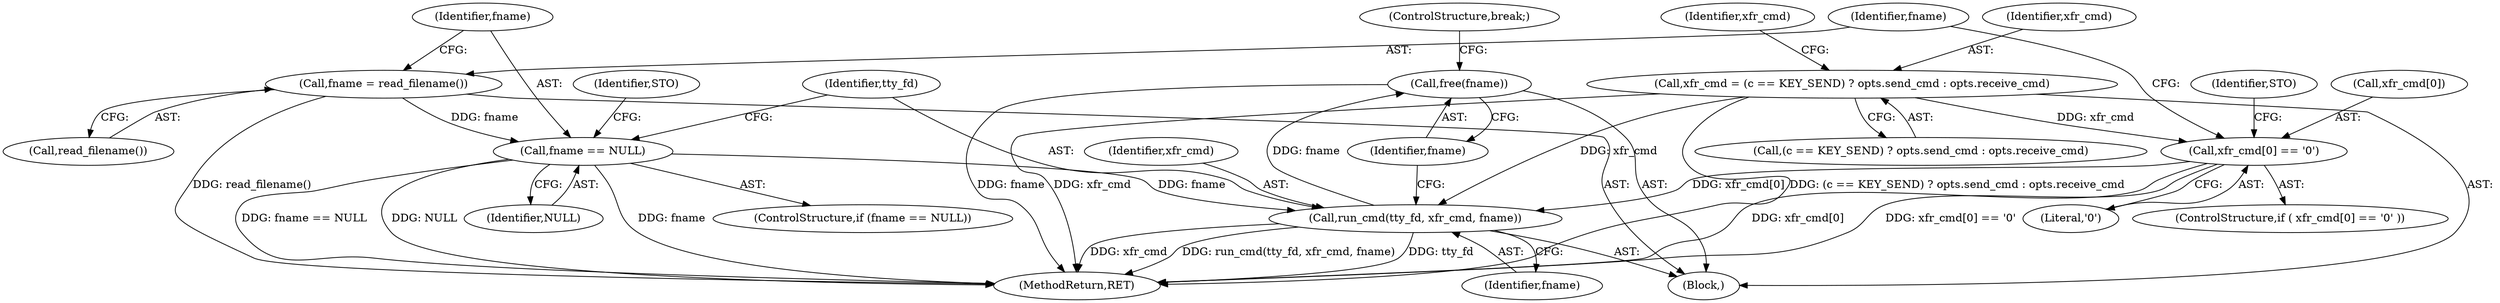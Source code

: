 digraph "0_picocom_1ebc60b20fbe9a02436d5cbbf8951714e749ddb1@API" {
"1000466" [label="(Call,free(fname))"];
"1000462" [label="(Call,run_cmd(tty_fd, xfr_cmd, fname))"];
"1000427" [label="(Call,xfr_cmd = (c == KEY_SEND) ? opts.send_cmd : opts.receive_cmd)"];
"1000440" [label="(Call,xfr_cmd[0] == '\0')"];
"1000454" [label="(Call,fname == NULL)"];
"1000450" [label="(Call,fname = read_filename())"];
"1000442" [label="(Identifier,xfr_cmd)"];
"1000452" [label="(Call,read_filename())"];
"1000467" [label="(Identifier,fname)"];
"1000444" [label="(Literal,'\0')"];
"1000468" [label="(ControlStructure,break;)"];
"1000116" [label="(Block,)"];
"1000466" [label="(Call,free(fname))"];
"1000441" [label="(Call,xfr_cmd[0])"];
"1000439" [label="(ControlStructure,if ( xfr_cmd[0] == '\0' ))"];
"1000459" [label="(Identifier,STO)"];
"1000454" [label="(Call,fname == NULL)"];
"1000427" [label="(Call,xfr_cmd = (c == KEY_SEND) ? opts.send_cmd : opts.receive_cmd)"];
"1000450" [label="(Call,fname = read_filename())"];
"1000480" [label="(MethodReturn,RET)"];
"1000456" [label="(Identifier,NULL)"];
"1000451" [label="(Identifier,fname)"];
"1000465" [label="(Identifier,fname)"];
"1000447" [label="(Identifier,STO)"];
"1000462" [label="(Call,run_cmd(tty_fd, xfr_cmd, fname))"];
"1000440" [label="(Call,xfr_cmd[0] == '\0')"];
"1000429" [label="(Call,(c == KEY_SEND) ? opts.send_cmd : opts.receive_cmd)"];
"1000428" [label="(Identifier,xfr_cmd)"];
"1000455" [label="(Identifier,fname)"];
"1000453" [label="(ControlStructure,if (fname == NULL))"];
"1000464" [label="(Identifier,xfr_cmd)"];
"1000463" [label="(Identifier,tty_fd)"];
"1000466" -> "1000116"  [label="AST: "];
"1000466" -> "1000467"  [label="CFG: "];
"1000467" -> "1000466"  [label="AST: "];
"1000468" -> "1000466"  [label="CFG: "];
"1000466" -> "1000480"  [label="DDG: fname"];
"1000462" -> "1000466"  [label="DDG: fname"];
"1000462" -> "1000116"  [label="AST: "];
"1000462" -> "1000465"  [label="CFG: "];
"1000463" -> "1000462"  [label="AST: "];
"1000464" -> "1000462"  [label="AST: "];
"1000465" -> "1000462"  [label="AST: "];
"1000467" -> "1000462"  [label="CFG: "];
"1000462" -> "1000480"  [label="DDG: tty_fd"];
"1000462" -> "1000480"  [label="DDG: xfr_cmd"];
"1000462" -> "1000480"  [label="DDG: run_cmd(tty_fd, xfr_cmd, fname)"];
"1000427" -> "1000462"  [label="DDG: xfr_cmd"];
"1000440" -> "1000462"  [label="DDG: xfr_cmd[0]"];
"1000454" -> "1000462"  [label="DDG: fname"];
"1000427" -> "1000116"  [label="AST: "];
"1000427" -> "1000429"  [label="CFG: "];
"1000428" -> "1000427"  [label="AST: "];
"1000429" -> "1000427"  [label="AST: "];
"1000442" -> "1000427"  [label="CFG: "];
"1000427" -> "1000480"  [label="DDG: xfr_cmd"];
"1000427" -> "1000480"  [label="DDG: (c == KEY_SEND) ? opts.send_cmd : opts.receive_cmd"];
"1000427" -> "1000440"  [label="DDG: xfr_cmd"];
"1000440" -> "1000439"  [label="AST: "];
"1000440" -> "1000444"  [label="CFG: "];
"1000441" -> "1000440"  [label="AST: "];
"1000444" -> "1000440"  [label="AST: "];
"1000447" -> "1000440"  [label="CFG: "];
"1000451" -> "1000440"  [label="CFG: "];
"1000440" -> "1000480"  [label="DDG: xfr_cmd[0] == '\0'"];
"1000440" -> "1000480"  [label="DDG: xfr_cmd[0]"];
"1000454" -> "1000453"  [label="AST: "];
"1000454" -> "1000456"  [label="CFG: "];
"1000455" -> "1000454"  [label="AST: "];
"1000456" -> "1000454"  [label="AST: "];
"1000459" -> "1000454"  [label="CFG: "];
"1000463" -> "1000454"  [label="CFG: "];
"1000454" -> "1000480"  [label="DDG: fname"];
"1000454" -> "1000480"  [label="DDG: fname == NULL"];
"1000454" -> "1000480"  [label="DDG: NULL"];
"1000450" -> "1000454"  [label="DDG: fname"];
"1000450" -> "1000116"  [label="AST: "];
"1000450" -> "1000452"  [label="CFG: "];
"1000451" -> "1000450"  [label="AST: "];
"1000452" -> "1000450"  [label="AST: "];
"1000455" -> "1000450"  [label="CFG: "];
"1000450" -> "1000480"  [label="DDG: read_filename()"];
}
